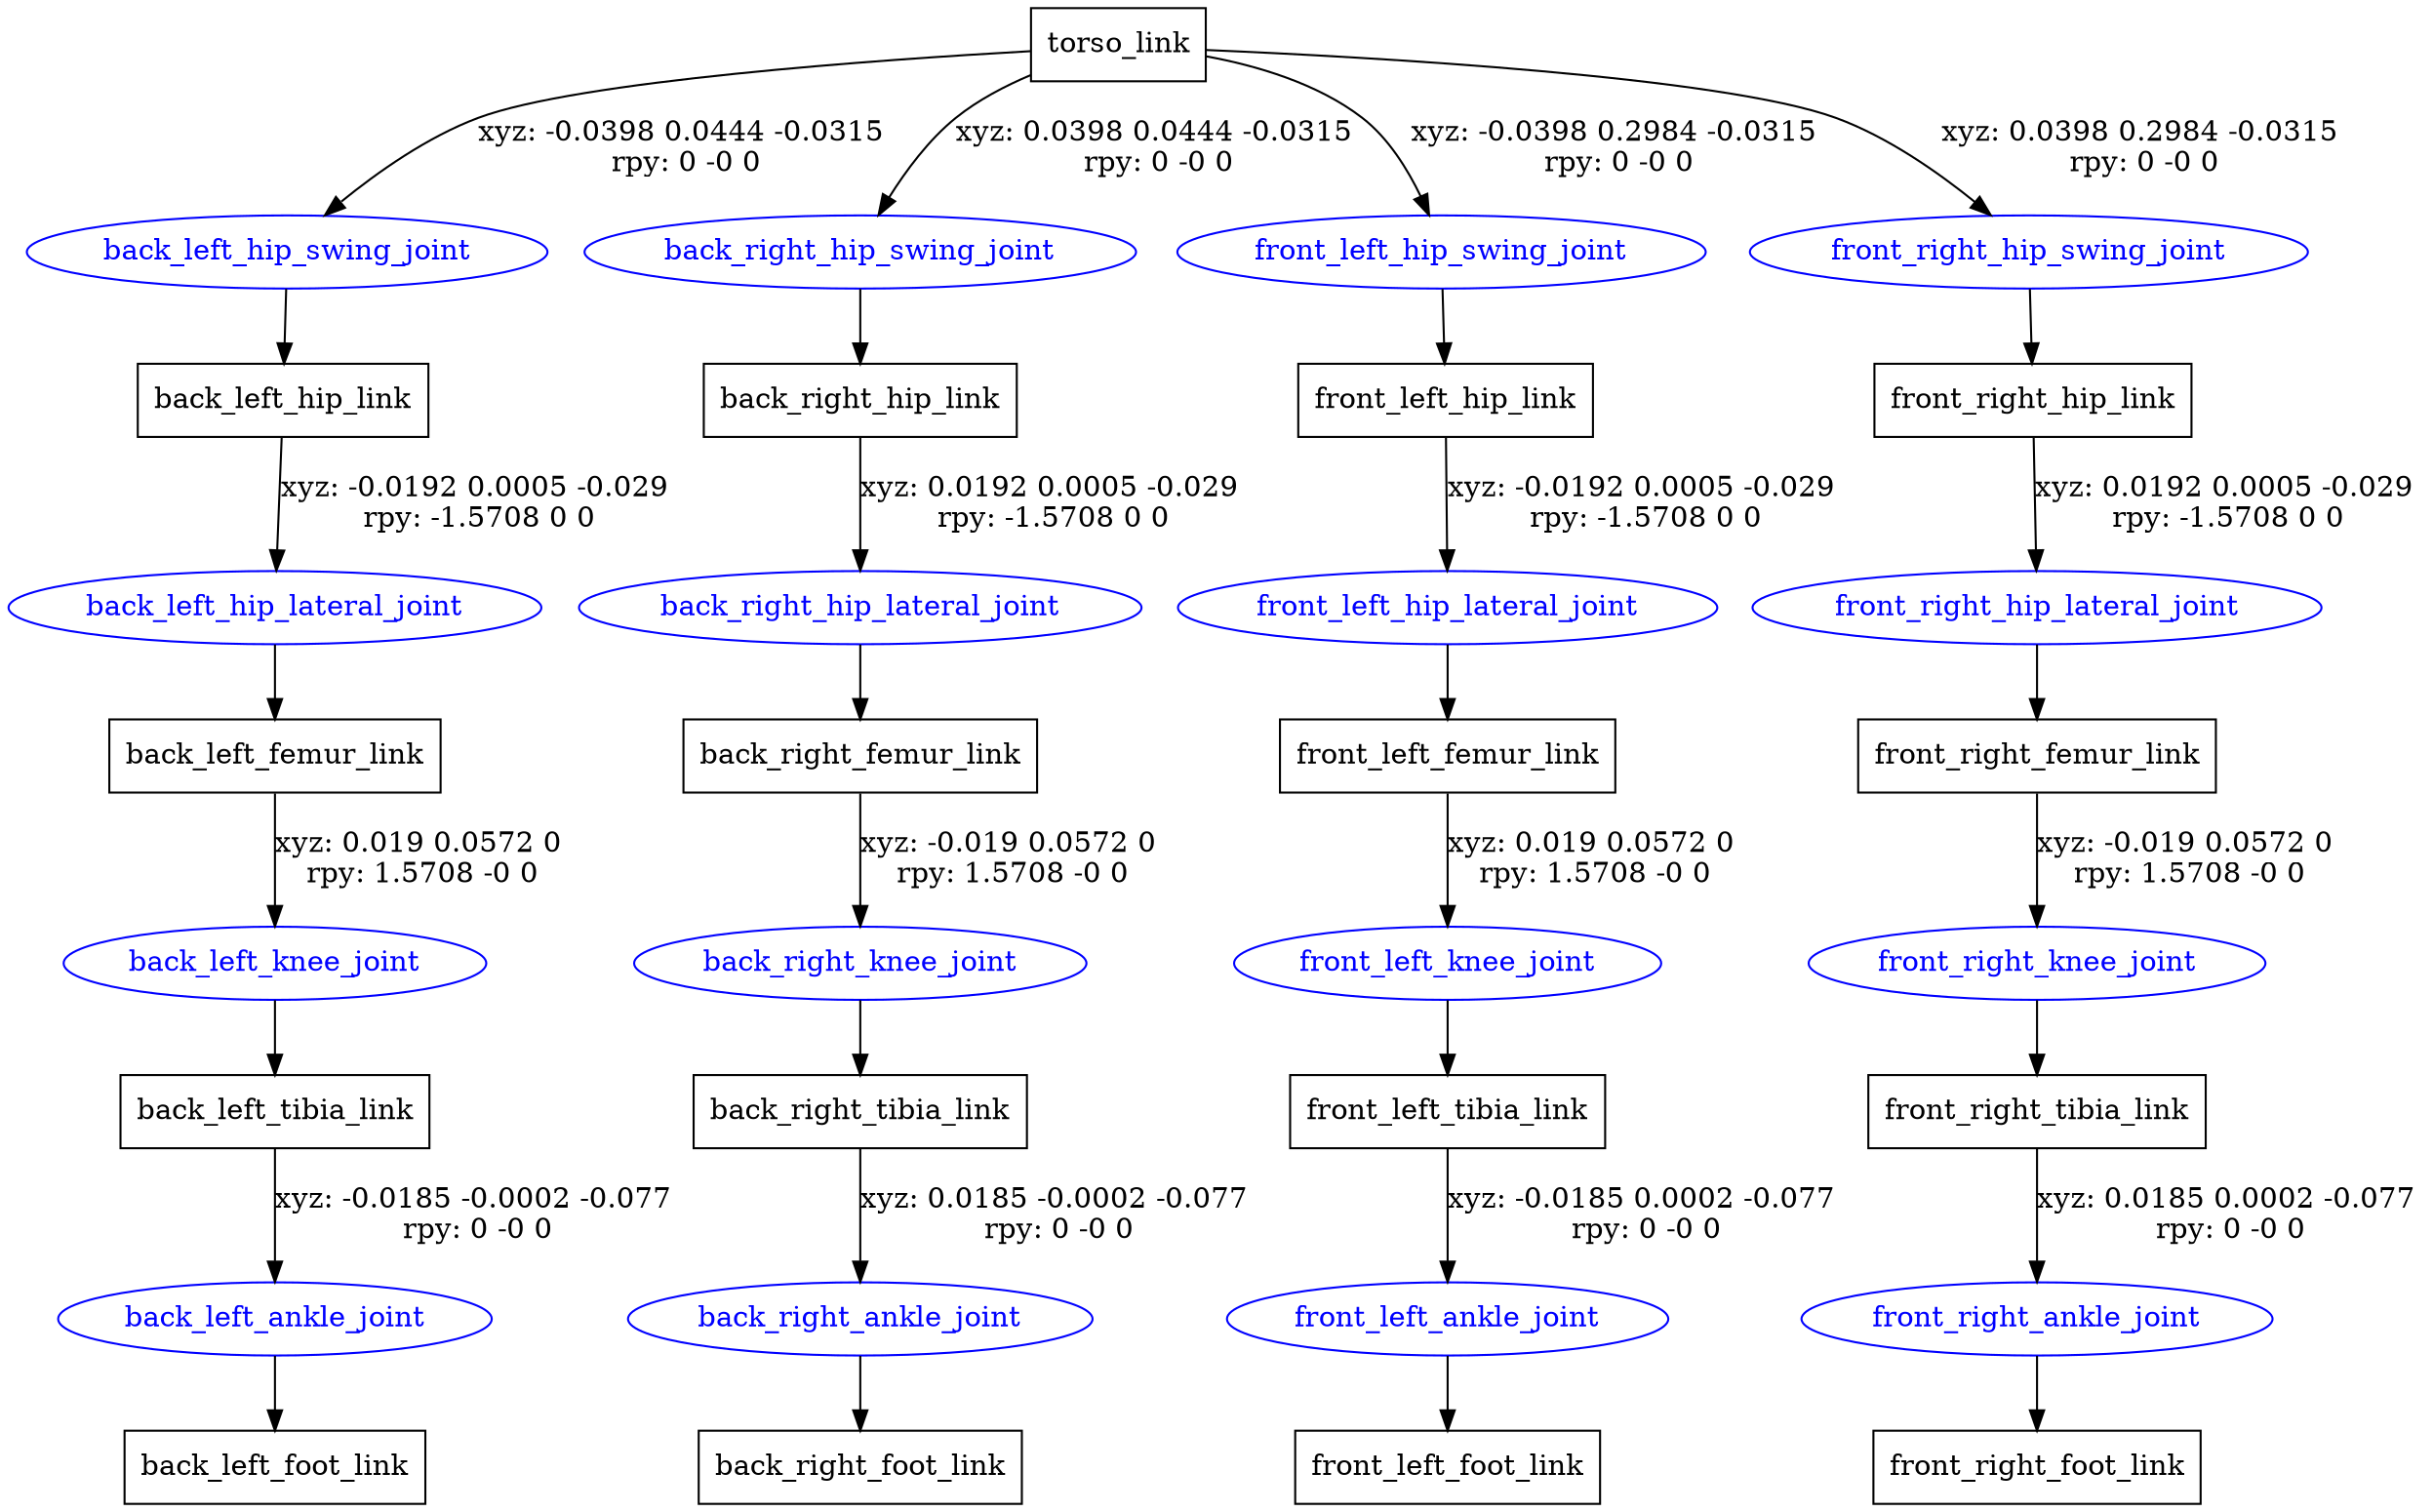 digraph G {
node [shape=box];
"torso_link" [label="torso_link"];
"back_left_hip_link" [label="back_left_hip_link"];
"back_left_femur_link" [label="back_left_femur_link"];
"back_left_tibia_link" [label="back_left_tibia_link"];
"back_left_foot_link" [label="back_left_foot_link"];
"back_right_hip_link" [label="back_right_hip_link"];
"back_right_femur_link" [label="back_right_femur_link"];
"back_right_tibia_link" [label="back_right_tibia_link"];
"back_right_foot_link" [label="back_right_foot_link"];
"front_left_hip_link" [label="front_left_hip_link"];
"front_left_femur_link" [label="front_left_femur_link"];
"front_left_tibia_link" [label="front_left_tibia_link"];
"front_left_foot_link" [label="front_left_foot_link"];
"front_right_hip_link" [label="front_right_hip_link"];
"front_right_femur_link" [label="front_right_femur_link"];
"front_right_tibia_link" [label="front_right_tibia_link"];
"front_right_foot_link" [label="front_right_foot_link"];
node [shape=ellipse, color=blue, fontcolor=blue];
"torso_link" -> "back_left_hip_swing_joint" [label="xyz: -0.0398 0.0444 -0.0315 \nrpy: 0 -0 0"]
"back_left_hip_swing_joint" -> "back_left_hip_link"
"back_left_hip_link" -> "back_left_hip_lateral_joint" [label="xyz: -0.0192 0.0005 -0.029 \nrpy: -1.5708 0 0"]
"back_left_hip_lateral_joint" -> "back_left_femur_link"
"back_left_femur_link" -> "back_left_knee_joint" [label="xyz: 0.019 0.0572 0 \nrpy: 1.5708 -0 0"]
"back_left_knee_joint" -> "back_left_tibia_link"
"back_left_tibia_link" -> "back_left_ankle_joint" [label="xyz: -0.0185 -0.0002 -0.077 \nrpy: 0 -0 0"]
"back_left_ankle_joint" -> "back_left_foot_link"
"torso_link" -> "back_right_hip_swing_joint" [label="xyz: 0.0398 0.0444 -0.0315 \nrpy: 0 -0 0"]
"back_right_hip_swing_joint" -> "back_right_hip_link"
"back_right_hip_link" -> "back_right_hip_lateral_joint" [label="xyz: 0.0192 0.0005 -0.029 \nrpy: -1.5708 0 0"]
"back_right_hip_lateral_joint" -> "back_right_femur_link"
"back_right_femur_link" -> "back_right_knee_joint" [label="xyz: -0.019 0.0572 0 \nrpy: 1.5708 -0 0"]
"back_right_knee_joint" -> "back_right_tibia_link"
"back_right_tibia_link" -> "back_right_ankle_joint" [label="xyz: 0.0185 -0.0002 -0.077 \nrpy: 0 -0 0"]
"back_right_ankle_joint" -> "back_right_foot_link"
"torso_link" -> "front_left_hip_swing_joint" [label="xyz: -0.0398 0.2984 -0.0315 \nrpy: 0 -0 0"]
"front_left_hip_swing_joint" -> "front_left_hip_link"
"front_left_hip_link" -> "front_left_hip_lateral_joint" [label="xyz: -0.0192 0.0005 -0.029 \nrpy: -1.5708 0 0"]
"front_left_hip_lateral_joint" -> "front_left_femur_link"
"front_left_femur_link" -> "front_left_knee_joint" [label="xyz: 0.019 0.0572 0 \nrpy: 1.5708 -0 0"]
"front_left_knee_joint" -> "front_left_tibia_link"
"front_left_tibia_link" -> "front_left_ankle_joint" [label="xyz: -0.0185 0.0002 -0.077 \nrpy: 0 -0 0"]
"front_left_ankle_joint" -> "front_left_foot_link"
"torso_link" -> "front_right_hip_swing_joint" [label="xyz: 0.0398 0.2984 -0.0315 \nrpy: 0 -0 0"]
"front_right_hip_swing_joint" -> "front_right_hip_link"
"front_right_hip_link" -> "front_right_hip_lateral_joint" [label="xyz: 0.0192 0.0005 -0.029 \nrpy: -1.5708 0 0"]
"front_right_hip_lateral_joint" -> "front_right_femur_link"
"front_right_femur_link" -> "front_right_knee_joint" [label="xyz: -0.019 0.0572 0 \nrpy: 1.5708 -0 0"]
"front_right_knee_joint" -> "front_right_tibia_link"
"front_right_tibia_link" -> "front_right_ankle_joint" [label="xyz: 0.0185 0.0002 -0.077 \nrpy: 0 -0 0"]
"front_right_ankle_joint" -> "front_right_foot_link"
}
